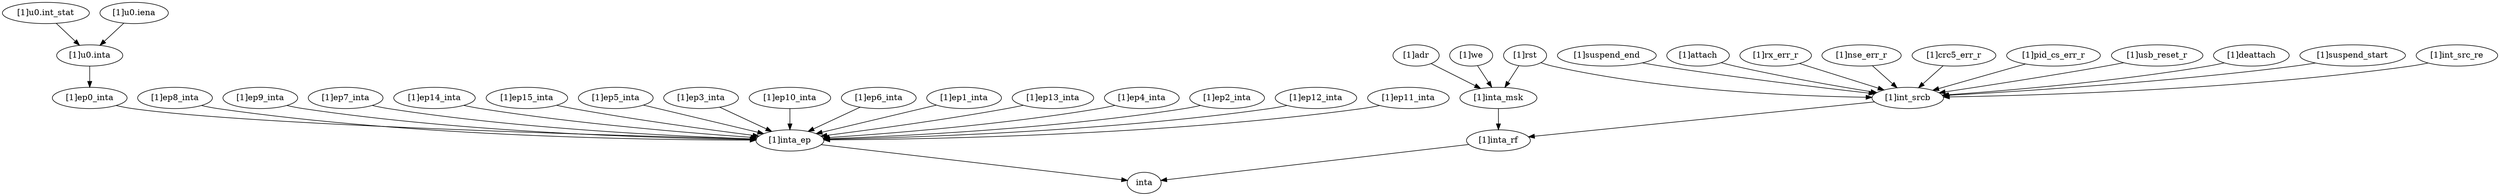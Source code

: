 strict digraph "" {
	inta	 [complexity=0,
		importance=0.00947670483603,
		rank=0.0];
	"[1]rst"	 [complexity=15,
		importance=0.836188613924,
		rank=0.055745907595];
	"[1]int_srcb"	 [complexity=6,
		importance=0.0309000306922,
		rank=0.00515000511536];
	"[1]rst" -> "[1]int_srcb";
	"[1]inta_msk"	 [complexity=6,
		importance=0.0167602716421,
		rank=0.00279337860701];
	"[1]rst" -> "[1]inta_msk";
	"[1]u0.int_stat"	 [complexity=35,
		importance=0.0420326103306,
		rank=0.00120093172373];
	"[1]u0.inta"	 [complexity=20,
		importance=0.0285876905051,
		rank=0.00142938452526];
	"[1]u0.int_stat" -> "[1]u0.inta";
	"[1]ep0_inta"	 [complexity=20,
		importance=0.0237972255557,
		rank=0.00118986127779];
	"[1]inta_ep"	 [complexity=3,
		importance=0.0195138721493,
		rank=0.00650462404978];
	"[1]ep0_inta" -> "[1]inta_ep";
	"[1]ep8_inta"	 [complexity=20,
		importance=0.021401657385,
		rank=0.00107008286925];
	"[1]ep8_inta" -> "[1]inta_ep";
	"[1]ep9_inta"	 [complexity=20,
		importance=0.021401657385,
		rank=0.00107008286925];
	"[1]ep9_inta" -> "[1]inta_ep";
	"[1]ep7_inta"	 [complexity=20,
		importance=0.021401657385,
		rank=0.00107008286925];
	"[1]ep7_inta" -> "[1]inta_ep";
	"[1]suspend_end"	 [complexity=7,
		importance=0.0337513321781,
		rank=0.00482161888259];
	"[1]suspend_end" -> "[1]int_srcb";
	"[1]inta_rf"	 [complexity=3,
		importance=0.0146147825484,
		rank=0.0048715941828];
	"[1]int_srcb" -> "[1]inta_rf";
	"[1]ep14_inta"	 [complexity=20,
		importance=0.021401657385,
		rank=0.00107008286925];
	"[1]ep14_inta" -> "[1]inta_ep";
	"[1]adr"	 [complexity=8,
		importance=0.0186480568778,
		rank=0.00233100710972];
	"[1]adr" -> "[1]inta_msk";
	"[1]u0.inta" -> "[1]ep0_inta";
	"[1]ep15_inta"	 [complexity=20,
		importance=0.021401657385,
		rank=0.00107008286925];
	"[1]ep15_inta" -> "[1]inta_ep";
	"[1]ep5_inta"	 [complexity=20,
		importance=0.021401657385,
		rank=0.00107008286925];
	"[1]ep5_inta" -> "[1]inta_ep";
	"[1]ep3_inta"	 [complexity=20,
		importance=0.021401657385,
		rank=0.00107008286925];
	"[1]ep3_inta" -> "[1]inta_ep";
	"[1]ep10_inta"	 [complexity=20,
		importance=0.021401657385,
		rank=0.00107008286925];
	"[1]ep10_inta" -> "[1]inta_ep";
	"[1]attach"	 [complexity=7,
		importance=0.0337513321781,
		rank=0.00482161888259];
	"[1]attach" -> "[1]int_srcb";
	"[1]ep6_inta"	 [complexity=20,
		importance=0.021401657385,
		rank=0.00107008286925];
	"[1]ep6_inta" -> "[1]inta_ep";
	"[1]we"	 [complexity=8,
		importance=0.0186480568778,
		rank=0.00233100710972];
	"[1]we" -> "[1]inta_msk";
	"[1]rx_err_r"	 [complexity=7,
		importance=0.0337316505244,
		rank=0.00481880721777];
	"[1]rx_err_r" -> "[1]int_srcb";
	"[1]inta_rf" -> inta;
	"[1]ep1_inta"	 [complexity=20,
		importance=0.021401657385,
		rank=0.00107008286925];
	"[1]ep1_inta" -> "[1]inta_ep";
	"[1]ep13_inta"	 [complexity=20,
		importance=0.021401657385,
		rank=0.00107008286925];
	"[1]ep13_inta" -> "[1]inta_ep";
	"[1]u0.iena"	 [complexity=35,
		importance=0.0312364338409,
		rank=0.000892469538311];
	"[1]u0.iena" -> "[1]u0.inta";
	"[1]nse_err_r"	 [complexity=7,
		importance=0.0337316505244,
		rank=0.00481880721777];
	"[1]nse_err_r" -> "[1]int_srcb";
	"[1]crc5_err_r"	 [complexity=7,
		importance=0.0337316505244,
		rank=0.00481880721777];
	"[1]crc5_err_r" -> "[1]int_srcb";
	"[1]inta_msk" -> "[1]inta_rf";
	"[1]pid_cs_err_r"	 [complexity=7,
		importance=0.0337316505244,
		rank=0.00481880721777];
	"[1]pid_cs_err_r" -> "[1]int_srcb";
	"[1]ep4_inta"	 [complexity=20,
		importance=0.021401657385,
		rank=0.00107008286925];
	"[1]ep4_inta" -> "[1]inta_ep";
	"[1]usb_reset_r"	 [complexity=7,
		importance=0.0337316505244,
		rank=0.00481880721777];
	"[1]usb_reset_r" -> "[1]int_srcb";
	"[1]deattach"	 [complexity=7,
		importance=0.0337513321781,
		rank=0.00482161888259];
	"[1]deattach" -> "[1]int_srcb";
	"[1]ep2_inta"	 [complexity=20,
		importance=0.021401657385,
		rank=0.00107008286925];
	"[1]ep2_inta" -> "[1]inta_ep";
	"[1]ep12_inta"	 [complexity=20,
		importance=0.021401657385,
		rank=0.00107008286925];
	"[1]ep12_inta" -> "[1]inta_ep";
	"[1]inta_ep" -> inta;
	"[1]suspend_start"	 [complexity=7,
		importance=0.0337513321781,
		rank=0.00482161888259];
	"[1]suspend_start" -> "[1]int_srcb";
	"[1]ep11_inta"	 [complexity=20,
		importance=0.021401657385,
		rank=0.00107008286925];
	"[1]ep11_inta" -> "[1]inta_ep";
	"[1]int_src_re"	 [complexity=15,
		importance=0.558157737298,
		rank=0.0372105158198];
	"[1]int_src_re" -> "[1]int_srcb";
}
